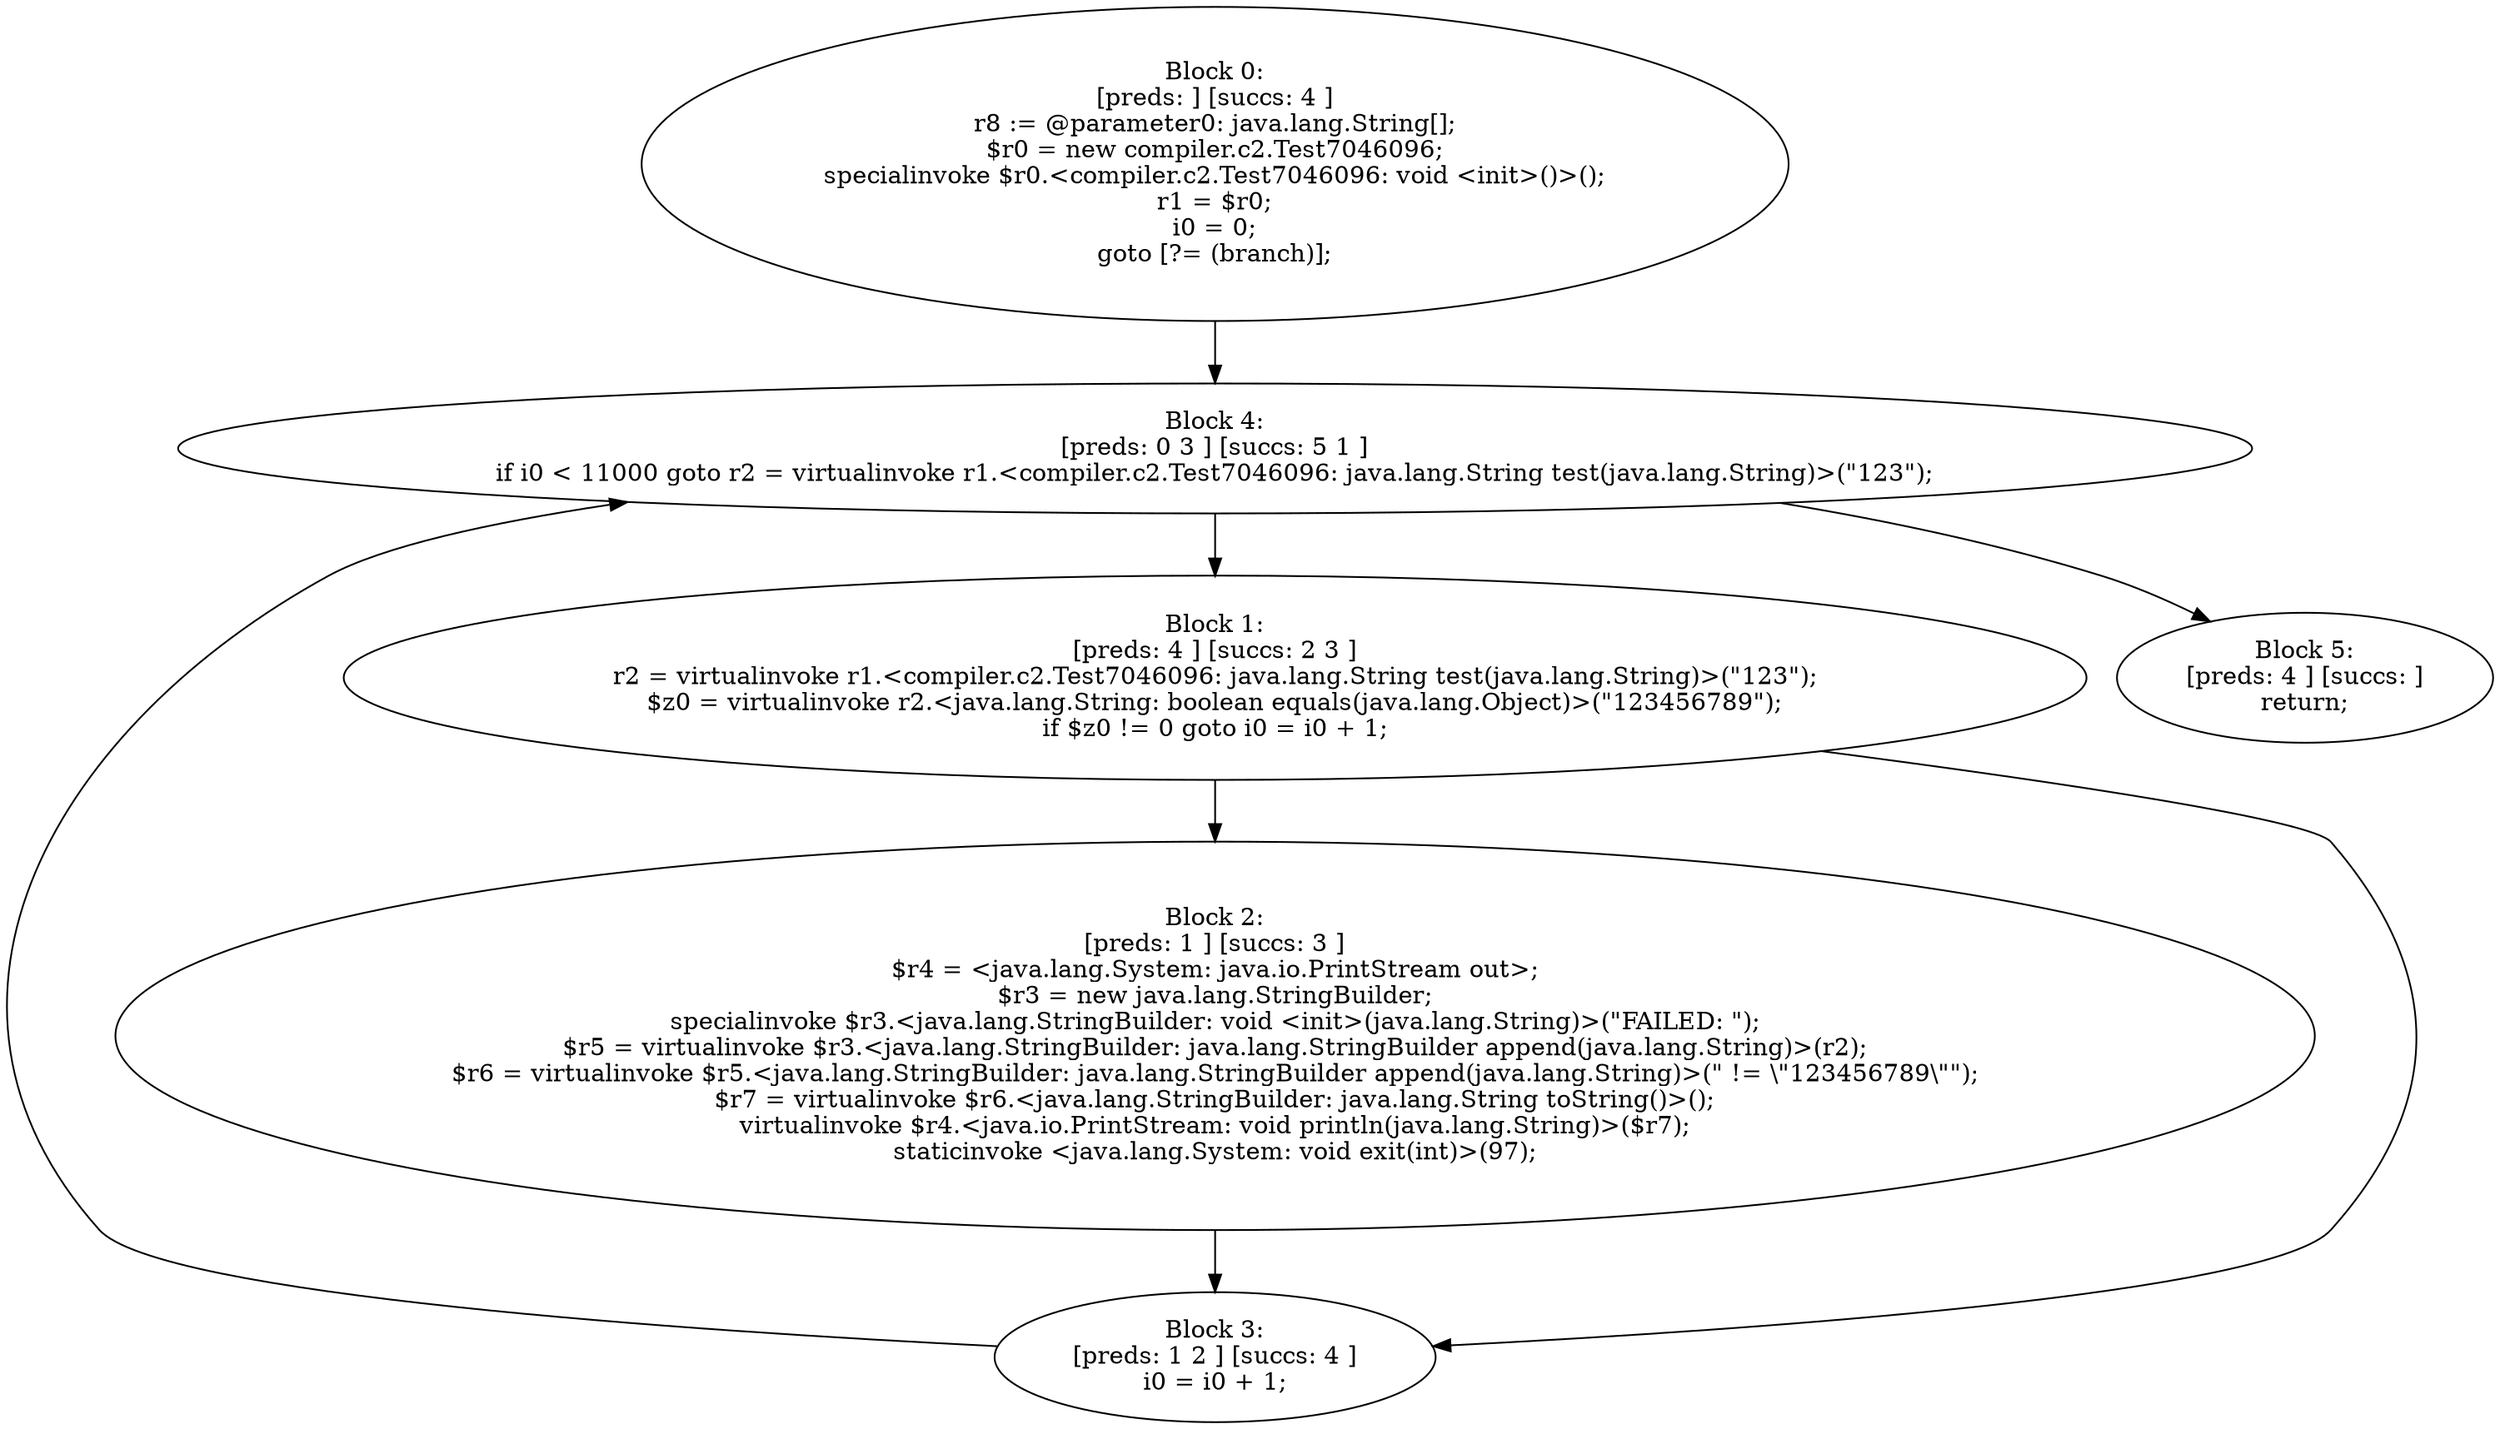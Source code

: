 digraph "unitGraph" {
    "Block 0:
[preds: ] [succs: 4 ]
r8 := @parameter0: java.lang.String[];
$r0 = new compiler.c2.Test7046096;
specialinvoke $r0.<compiler.c2.Test7046096: void <init>()>();
r1 = $r0;
i0 = 0;
goto [?= (branch)];
"
    "Block 1:
[preds: 4 ] [succs: 2 3 ]
r2 = virtualinvoke r1.<compiler.c2.Test7046096: java.lang.String test(java.lang.String)>(\"123\");
$z0 = virtualinvoke r2.<java.lang.String: boolean equals(java.lang.Object)>(\"123456789\");
if $z0 != 0 goto i0 = i0 + 1;
"
    "Block 2:
[preds: 1 ] [succs: 3 ]
$r4 = <java.lang.System: java.io.PrintStream out>;
$r3 = new java.lang.StringBuilder;
specialinvoke $r3.<java.lang.StringBuilder: void <init>(java.lang.String)>(\"FAILED: \");
$r5 = virtualinvoke $r3.<java.lang.StringBuilder: java.lang.StringBuilder append(java.lang.String)>(r2);
$r6 = virtualinvoke $r5.<java.lang.StringBuilder: java.lang.StringBuilder append(java.lang.String)>(\" != \\\"123456789\\\"\");
$r7 = virtualinvoke $r6.<java.lang.StringBuilder: java.lang.String toString()>();
virtualinvoke $r4.<java.io.PrintStream: void println(java.lang.String)>($r7);
staticinvoke <java.lang.System: void exit(int)>(97);
"
    "Block 3:
[preds: 1 2 ] [succs: 4 ]
i0 = i0 + 1;
"
    "Block 4:
[preds: 0 3 ] [succs: 5 1 ]
if i0 < 11000 goto r2 = virtualinvoke r1.<compiler.c2.Test7046096: java.lang.String test(java.lang.String)>(\"123\");
"
    "Block 5:
[preds: 4 ] [succs: ]
return;
"
    "Block 0:
[preds: ] [succs: 4 ]
r8 := @parameter0: java.lang.String[];
$r0 = new compiler.c2.Test7046096;
specialinvoke $r0.<compiler.c2.Test7046096: void <init>()>();
r1 = $r0;
i0 = 0;
goto [?= (branch)];
"->"Block 4:
[preds: 0 3 ] [succs: 5 1 ]
if i0 < 11000 goto r2 = virtualinvoke r1.<compiler.c2.Test7046096: java.lang.String test(java.lang.String)>(\"123\");
";
    "Block 1:
[preds: 4 ] [succs: 2 3 ]
r2 = virtualinvoke r1.<compiler.c2.Test7046096: java.lang.String test(java.lang.String)>(\"123\");
$z0 = virtualinvoke r2.<java.lang.String: boolean equals(java.lang.Object)>(\"123456789\");
if $z0 != 0 goto i0 = i0 + 1;
"->"Block 2:
[preds: 1 ] [succs: 3 ]
$r4 = <java.lang.System: java.io.PrintStream out>;
$r3 = new java.lang.StringBuilder;
specialinvoke $r3.<java.lang.StringBuilder: void <init>(java.lang.String)>(\"FAILED: \");
$r5 = virtualinvoke $r3.<java.lang.StringBuilder: java.lang.StringBuilder append(java.lang.String)>(r2);
$r6 = virtualinvoke $r5.<java.lang.StringBuilder: java.lang.StringBuilder append(java.lang.String)>(\" != \\\"123456789\\\"\");
$r7 = virtualinvoke $r6.<java.lang.StringBuilder: java.lang.String toString()>();
virtualinvoke $r4.<java.io.PrintStream: void println(java.lang.String)>($r7);
staticinvoke <java.lang.System: void exit(int)>(97);
";
    "Block 1:
[preds: 4 ] [succs: 2 3 ]
r2 = virtualinvoke r1.<compiler.c2.Test7046096: java.lang.String test(java.lang.String)>(\"123\");
$z0 = virtualinvoke r2.<java.lang.String: boolean equals(java.lang.Object)>(\"123456789\");
if $z0 != 0 goto i0 = i0 + 1;
"->"Block 3:
[preds: 1 2 ] [succs: 4 ]
i0 = i0 + 1;
";
    "Block 2:
[preds: 1 ] [succs: 3 ]
$r4 = <java.lang.System: java.io.PrintStream out>;
$r3 = new java.lang.StringBuilder;
specialinvoke $r3.<java.lang.StringBuilder: void <init>(java.lang.String)>(\"FAILED: \");
$r5 = virtualinvoke $r3.<java.lang.StringBuilder: java.lang.StringBuilder append(java.lang.String)>(r2);
$r6 = virtualinvoke $r5.<java.lang.StringBuilder: java.lang.StringBuilder append(java.lang.String)>(\" != \\\"123456789\\\"\");
$r7 = virtualinvoke $r6.<java.lang.StringBuilder: java.lang.String toString()>();
virtualinvoke $r4.<java.io.PrintStream: void println(java.lang.String)>($r7);
staticinvoke <java.lang.System: void exit(int)>(97);
"->"Block 3:
[preds: 1 2 ] [succs: 4 ]
i0 = i0 + 1;
";
    "Block 3:
[preds: 1 2 ] [succs: 4 ]
i0 = i0 + 1;
"->"Block 4:
[preds: 0 3 ] [succs: 5 1 ]
if i0 < 11000 goto r2 = virtualinvoke r1.<compiler.c2.Test7046096: java.lang.String test(java.lang.String)>(\"123\");
";
    "Block 4:
[preds: 0 3 ] [succs: 5 1 ]
if i0 < 11000 goto r2 = virtualinvoke r1.<compiler.c2.Test7046096: java.lang.String test(java.lang.String)>(\"123\");
"->"Block 5:
[preds: 4 ] [succs: ]
return;
";
    "Block 4:
[preds: 0 3 ] [succs: 5 1 ]
if i0 < 11000 goto r2 = virtualinvoke r1.<compiler.c2.Test7046096: java.lang.String test(java.lang.String)>(\"123\");
"->"Block 1:
[preds: 4 ] [succs: 2 3 ]
r2 = virtualinvoke r1.<compiler.c2.Test7046096: java.lang.String test(java.lang.String)>(\"123\");
$z0 = virtualinvoke r2.<java.lang.String: boolean equals(java.lang.Object)>(\"123456789\");
if $z0 != 0 goto i0 = i0 + 1;
";
}
